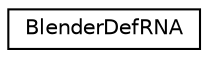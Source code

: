 digraph G
{
  edge [fontname="Helvetica",fontsize="10",labelfontname="Helvetica",labelfontsize="10"];
  node [fontname="Helvetica",fontsize="10",shape=record];
  rankdir=LR;
  Node1 [label="BlenderDefRNA",height=0.2,width=0.4,color="black", fillcolor="white", style="filled",URL="$df/df0/structBlenderDefRNA.html"];
}
